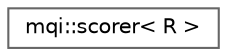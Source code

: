 digraph "Graphical Class Hierarchy"
{
 // LATEX_PDF_SIZE
  bgcolor="transparent";
  edge [fontname=Helvetica,fontsize=10,labelfontname=Helvetica,labelfontsize=10];
  node [fontname=Helvetica,fontsize=10,shape=box,height=0.2,width=0.4];
  rankdir="LR";
  Node0 [id="Node000000",label="mqi::scorer\< R \>",height=0.2,width=0.4,color="grey40", fillcolor="white", style="filled",URL="$classmqi_1_1scorer.html",tooltip="A generic class for accumulating physical quantities (e.g., dose) in a simulation."];
}
